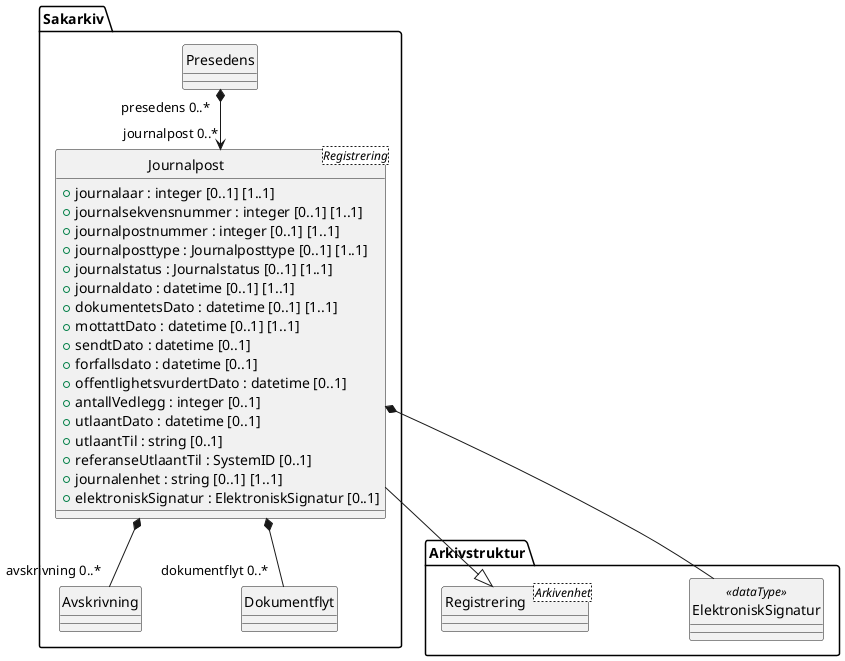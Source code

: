 @startuml
skinparam nodesep 100
hide circle
class Sakarkiv.Journalpost <Registrering> {
  +journalaar : integer [0..1] [1..1]
  +journalsekvensnummer : integer [0..1] [1..1]
  +journalpostnummer : integer [0..1] [1..1]
  +journalposttype : Journalposttype [0..1] [1..1]
  +journalstatus : Journalstatus [0..1] [1..1]
  +journaldato : datetime [0..1] [1..1]
  +dokumentetsDato : datetime [0..1] [1..1]
  +mottattDato : datetime [0..1] [1..1]
  +sendtDato : datetime [0..1]
  +forfallsdato : datetime [0..1]
  +offentlighetsvurdertDato : datetime [0..1]
  +antallVedlegg : integer [0..1]
  +utlaantDato : datetime [0..1]
  +utlaantTil : string [0..1]
  +referanseUtlaantTil : SystemID [0..1]
  +journalenhet : string [0..1] [1..1]
  +elektroniskSignatur : ElektroniskSignatur [0..1]
}
class Sakarkiv.Avskrivning {
}
Sakarkiv.Journalpost *-- "avskrivning 0..*" Sakarkiv.Avskrivning
class Sakarkiv.Dokumentflyt {
}
Sakarkiv.Journalpost *-- "dokumentflyt 0..*" Sakarkiv.Dokumentflyt
class Arkivstruktur.ElektroniskSignatur <<dataType>> {
}
Sakarkiv.Journalpost *-- Arkivstruktur.ElektroniskSignatur
class Sakarkiv.Presedens {
}
Sakarkiv.Presedens "presedens 0..*" *--> "journalpost 0..*" Sakarkiv.Journalpost
class Arkivstruktur.Registrering <Arkivenhet> {
}
Arkivstruktur.Registrering <|-- Sakarkiv.Journalpost
@enduml
